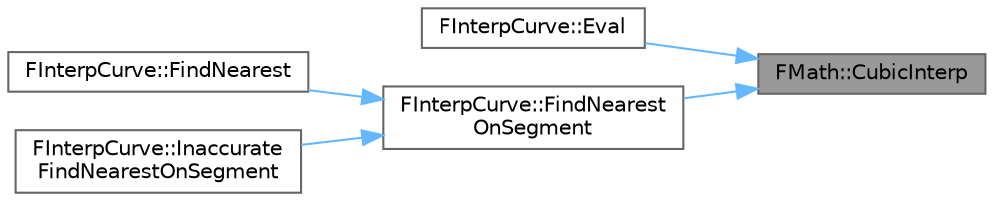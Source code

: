 digraph "FMath::CubicInterp"
{
 // INTERACTIVE_SVG=YES
 // LATEX_PDF_SIZE
  bgcolor="transparent";
  edge [fontname=Helvetica,fontsize=10,labelfontname=Helvetica,labelfontsize=10];
  node [fontname=Helvetica,fontsize=10,shape=box,height=0.2,width=0.4];
  rankdir="RL";
  Node1 [id="Node000001",label="FMath::CubicInterp",height=0.2,width=0.4,color="gray40", fillcolor="grey60", style="filled", fontcolor="black",tooltip="Performs a cubic interpolation."];
  Node1 -> Node2 [id="edge1_Node000001_Node000002",dir="back",color="steelblue1",style="solid",tooltip=" "];
  Node2 [id="Node000002",label="FInterpCurve::Eval",height=0.2,width=0.4,color="grey40", fillcolor="white", style="filled",URL="$d2/dbf/classFInterpCurve.html#a340e5af4102218e08a94dbf0678cbeef",tooltip="Evaluate the output for an arbitary input value."];
  Node1 -> Node3 [id="edge2_Node000001_Node000003",dir="back",color="steelblue1",style="solid",tooltip=" "];
  Node3 [id="Node000003",label="FInterpCurve::FindNearest\lOnSegment",height=0.2,width=0.4,color="grey40", fillcolor="white", style="filled",URL="$d2/dbf/classFInterpCurve.html#ad89ccfb89b4e39d814454d93db22f56a",tooltip="Find the nearest point (to the given point) on segment between Points[PtIdx] and Points[PtIdx+1]."];
  Node3 -> Node4 [id="edge3_Node000003_Node000004",dir="back",color="steelblue1",style="solid",tooltip=" "];
  Node4 [id="Node000004",label="FInterpCurve::FindNearest",height=0.2,width=0.4,color="grey40", fillcolor="white", style="filled",URL="$d2/dbf/classFInterpCurve.html#a52f80501ffea13aef08bef1484713d9f",tooltip="Find the nearest point on spline to the given point."];
  Node3 -> Node5 [id="edge4_Node000003_Node000005",dir="back",color="steelblue1",style="solid",tooltip=" "];
  Node5 [id="Node000005",label="FInterpCurve::Inaccurate\lFindNearestOnSegment",height=0.2,width=0.4,color="grey40", fillcolor="white", style="filled",URL="$d2/dbf/classFInterpCurve.html#a8e0ef2583743f4f271cc72b41a1cda68",tooltip=" "];
}
